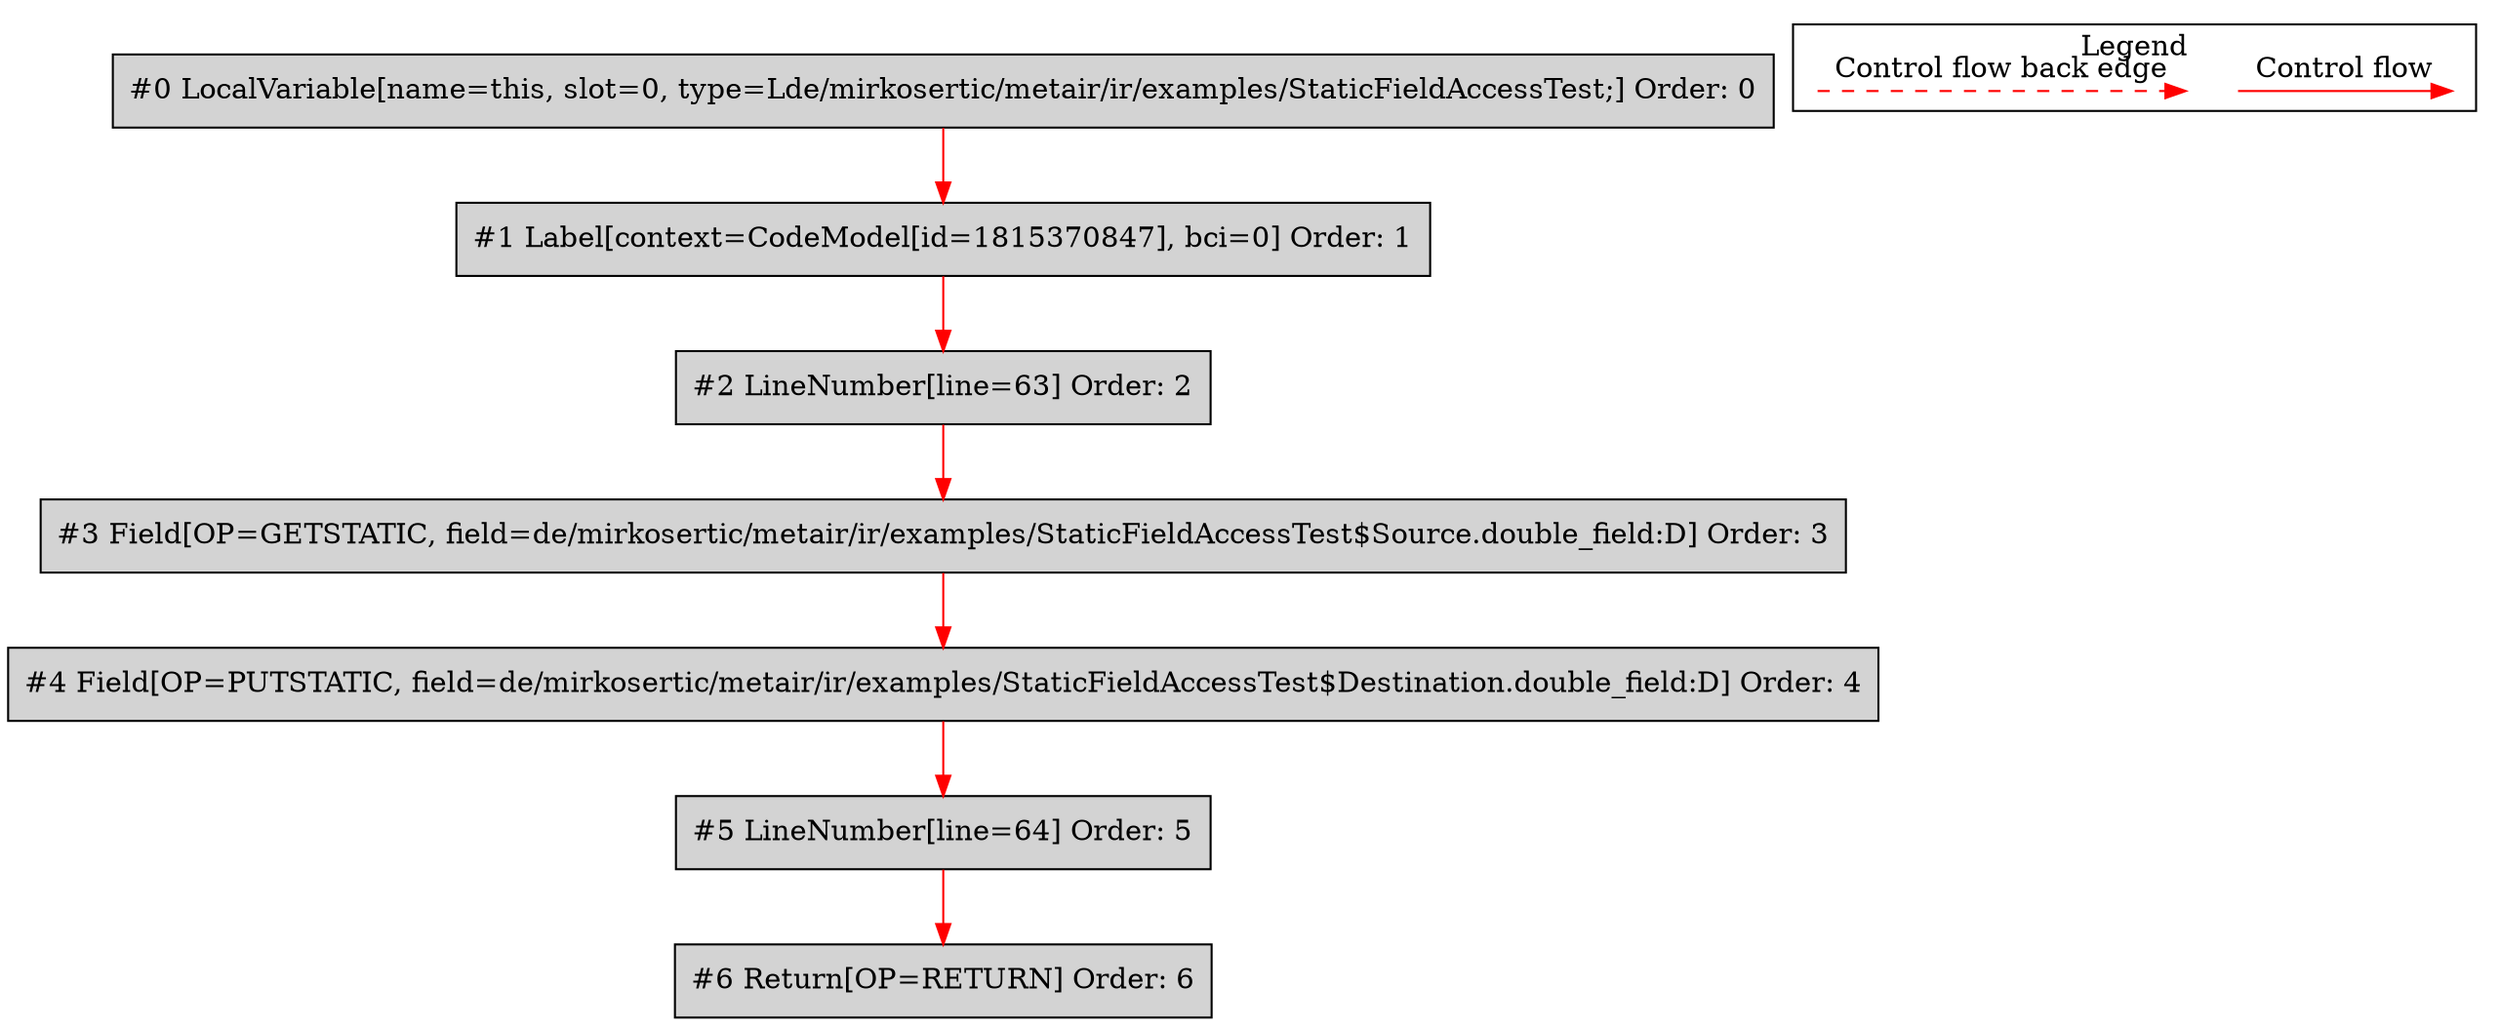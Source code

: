 digraph {
 node0[label="#0 LocalVariable[name=this, slot=0, type=Lde/mirkosertic/metair/ir/examples/StaticFieldAccessTest;] Order: 0", shape=box, fillcolor=lightgrey, style=filled];
 node1[label="#1 Label[context=CodeModel[id=1815370847], bci=0] Order: 1", shape=box, fillcolor=lightgrey, style=filled];
 node2[label="#2 LineNumber[line=63] Order: 2", shape=box, fillcolor=lightgrey, style=filled];
 node3[label="#3 Field[OP=GETSTATIC, field=de/mirkosertic/metair/ir/examples/StaticFieldAccessTest$Source.double_field:D] Order: 3", shape=box, fillcolor=lightgrey, style=filled];
 node4[label="#4 Field[OP=PUTSTATIC, field=de/mirkosertic/metair/ir/examples/StaticFieldAccessTest$Destination.double_field:D] Order: 4", shape=box, fillcolor=lightgrey, style=filled];
 node5[label="#5 LineNumber[line=64] Order: 5", shape=box, fillcolor=lightgrey, style=filled];
 node6[label="#6 Return[OP=RETURN] Order: 6", shape=box, fillcolor=lightgrey, style=filled];
 node0 -> node1[color=red];
 node1 -> node2[color=red];
 node2 -> node3[color=red];
 node3 -> node4[color=red];
 node4 -> node5[color=red];
 node5 -> node6[color=red];
 subgraph cluster_000 {
  label = "Legend";
  node [shape=point]
  {
   rank=same;
   c0 [style = invis];
   c1 [style = invis];
   c2 [style = invis];
   c3 [style = invis];
  }
  c0 -> c1 [label="Control flow", style=solid, color=red]
  c2 -> c3 [label="Control flow back edge", style=dashed, color=red]
 }

}

